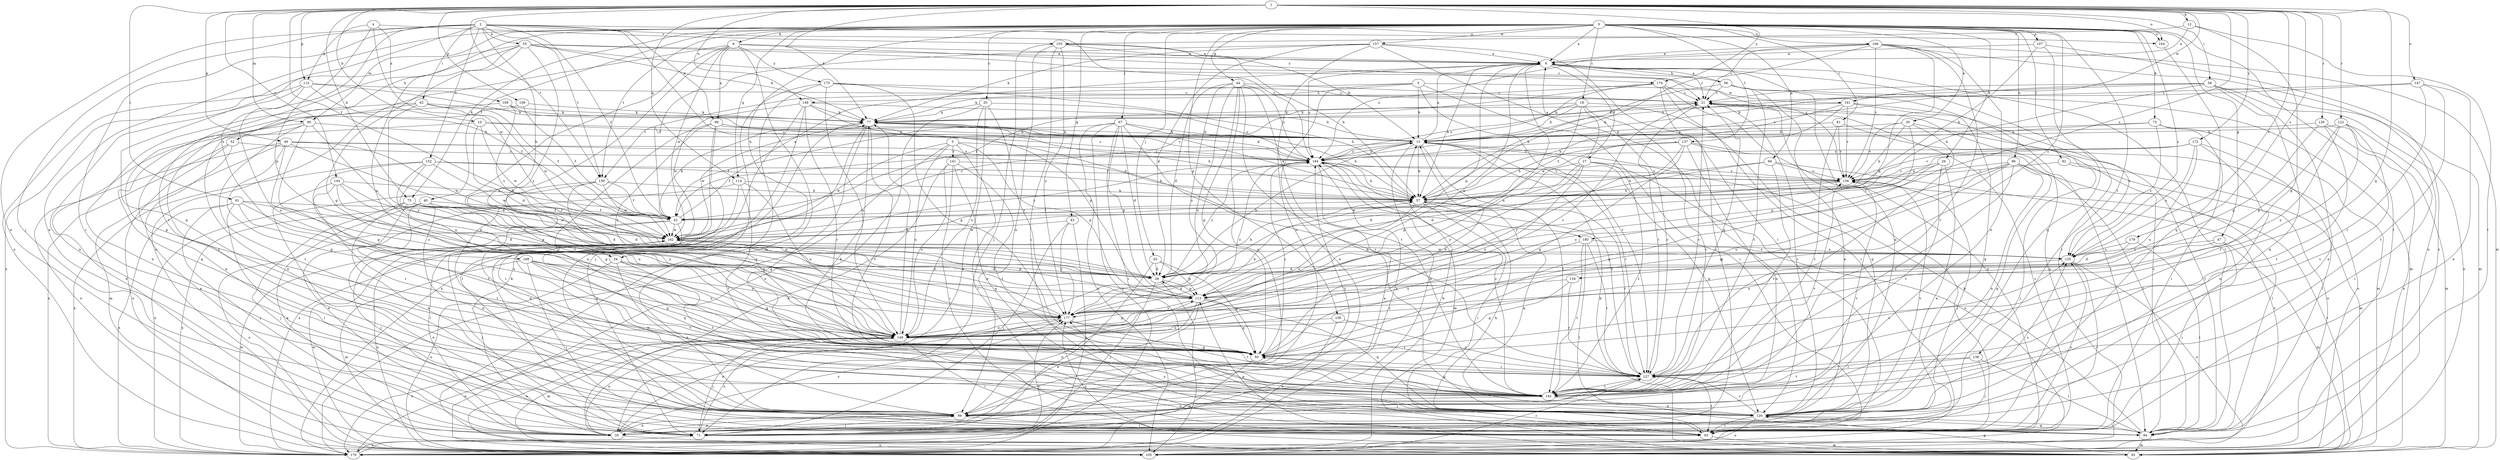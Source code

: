 strict digraph  {
0;
1;
2;
3;
4;
5;
6;
8;
10;
12;
13;
18;
20;
21;
26;
27;
28;
30;
35;
40;
42;
43;
44;
47;
49;
50;
52;
54;
55;
56;
57;
58;
61;
62;
63;
65;
66;
67;
71;
73;
75;
77;
81;
82;
84;
90;
92;
96;
98;
99;
104;
105;
106;
107;
109;
112;
113;
114;
120;
122;
126;
127;
134;
135;
137;
138;
139;
141;
142;
144;
147;
148;
149;
152;
155;
156;
157;
161;
162;
166;
168;
169;
170;
172;
174;
175;
177;
179;
180;
184;
0 -> 6  [label=a];
0 -> 8  [label=b];
0 -> 18  [label=c];
0 -> 20  [label=c];
0 -> 26  [label=d];
0 -> 30  [label=e];
0 -> 35  [label=e];
0 -> 40  [label=f];
0 -> 43  [label=g];
0 -> 44  [label=g];
0 -> 47  [label=g];
0 -> 52  [label=h];
0 -> 54  [label=h];
0 -> 65  [label=j];
0 -> 66  [label=j];
0 -> 67  [label=j];
0 -> 73  [label=k];
0 -> 75  [label=k];
0 -> 81  [label=l];
0 -> 82  [label=l];
0 -> 84  [label=l];
0 -> 90  [label=m];
0 -> 96  [label=n];
0 -> 104  [label=o];
0 -> 106  [label=p];
0 -> 107  [label=p];
0 -> 114  [label=q];
0 -> 134  [label=s];
0 -> 135  [label=s];
0 -> 137  [label=t];
0 -> 138  [label=t];
0 -> 139  [label=t];
0 -> 157  [label=w];
0 -> 166  [label=x];
1 -> 10  [label=b];
1 -> 12  [label=b];
1 -> 42  [label=f];
1 -> 49  [label=g];
1 -> 50  [label=g];
1 -> 58  [label=i];
1 -> 61  [label=i];
1 -> 75  [label=k];
1 -> 77  [label=k];
1 -> 90  [label=m];
1 -> 104  [label=o];
1 -> 109  [label=p];
1 -> 112  [label=p];
1 -> 114  [label=q];
1 -> 122  [label=r];
1 -> 126  [label=r];
1 -> 135  [label=s];
1 -> 139  [label=t];
1 -> 144  [label=u];
1 -> 147  [label=u];
1 -> 148  [label=u];
1 -> 161  [label=w];
1 -> 172  [label=y];
1 -> 174  [label=y];
1 -> 179  [label=z];
1 -> 180  [label=z];
2 -> 35  [label=e];
2 -> 42  [label=f];
2 -> 54  [label=h];
2 -> 55  [label=h];
2 -> 62  [label=i];
2 -> 63  [label=i];
2 -> 71  [label=j];
2 -> 98  [label=n];
2 -> 104  [label=o];
2 -> 120  [label=q];
2 -> 139  [label=t];
2 -> 152  [label=v];
2 -> 168  [label=x];
2 -> 180  [label=z];
2 -> 184  [label=z];
3 -> 13  [label=b];
3 -> 35  [label=e];
3 -> 63  [label=i];
3 -> 127  [label=r];
3 -> 139  [label=t];
3 -> 148  [label=u];
3 -> 161  [label=w];
4 -> 112  [label=p];
4 -> 113  [label=p];
4 -> 155  [label=v];
4 -> 162  [label=w];
4 -> 169  [label=x];
5 -> 63  [label=i];
5 -> 113  [label=p];
5 -> 141  [label=t];
5 -> 149  [label=u];
5 -> 162  [label=w];
5 -> 170  [label=x];
5 -> 184  [label=z];
6 -> 21  [label=c];
6 -> 27  [label=d];
6 -> 56  [label=h];
6 -> 57  [label=h];
6 -> 63  [label=i];
6 -> 84  [label=l];
6 -> 113  [label=p];
6 -> 120  [label=q];
6 -> 149  [label=u];
6 -> 184  [label=z];
8 -> 6  [label=a];
8 -> 92  [label=m];
8 -> 98  [label=n];
8 -> 99  [label=n];
8 -> 105  [label=o];
8 -> 149  [label=u];
8 -> 162  [label=w];
8 -> 174  [label=y];
8 -> 175  [label=y];
10 -> 13  [label=b];
10 -> 28  [label=d];
10 -> 99  [label=n];
10 -> 162  [label=w];
10 -> 184  [label=z];
12 -> 6  [label=a];
12 -> 50  [label=g];
12 -> 84  [label=l];
12 -> 155  [label=v];
13 -> 6  [label=a];
13 -> 42  [label=f];
13 -> 57  [label=h];
13 -> 77  [label=k];
13 -> 99  [label=n];
13 -> 120  [label=q];
13 -> 127  [label=r];
13 -> 142  [label=t];
13 -> 184  [label=z];
18 -> 13  [label=b];
18 -> 42  [label=f];
18 -> 77  [label=k];
18 -> 120  [label=q];
18 -> 127  [label=r];
18 -> 142  [label=t];
18 -> 184  [label=z];
20 -> 35  [label=e];
20 -> 77  [label=k];
20 -> 105  [label=o];
20 -> 149  [label=u];
20 -> 177  [label=y];
20 -> 184  [label=z];
21 -> 77  [label=k];
21 -> 84  [label=l];
21 -> 127  [label=r];
26 -> 35  [label=e];
26 -> 42  [label=f];
26 -> 50  [label=g];
26 -> 142  [label=t];
26 -> 156  [label=v];
27 -> 6  [label=a];
27 -> 28  [label=d];
27 -> 105  [label=o];
27 -> 113  [label=p];
27 -> 142  [label=t];
27 -> 149  [label=u];
27 -> 156  [label=v];
27 -> 177  [label=y];
28 -> 13  [label=b];
28 -> 57  [label=h];
28 -> 71  [label=j];
28 -> 105  [label=o];
28 -> 113  [label=p];
28 -> 184  [label=z];
30 -> 13  [label=b];
30 -> 57  [label=h];
30 -> 84  [label=l];
30 -> 113  [label=p];
30 -> 127  [label=r];
30 -> 156  [label=v];
35 -> 77  [label=k];
35 -> 99  [label=n];
35 -> 105  [label=o];
35 -> 149  [label=u];
35 -> 177  [label=y];
40 -> 28  [label=d];
40 -> 35  [label=e];
40 -> 42  [label=f];
40 -> 84  [label=l];
40 -> 99  [label=n];
40 -> 170  [label=x];
42 -> 6  [label=a];
42 -> 71  [label=j];
42 -> 77  [label=k];
42 -> 105  [label=o];
42 -> 120  [label=q];
42 -> 162  [label=w];
43 -> 71  [label=j];
43 -> 162  [label=w];
43 -> 170  [label=x];
43 -> 177  [label=y];
44 -> 21  [label=c];
44 -> 28  [label=d];
44 -> 50  [label=g];
44 -> 99  [label=n];
44 -> 120  [label=q];
44 -> 142  [label=t];
44 -> 149  [label=u];
44 -> 177  [label=y];
44 -> 184  [label=z];
47 -> 63  [label=i];
47 -> 92  [label=m];
47 -> 135  [label=s];
47 -> 149  [label=u];
49 -> 28  [label=d];
49 -> 50  [label=g];
49 -> 57  [label=h];
49 -> 92  [label=m];
49 -> 105  [label=o];
49 -> 149  [label=u];
49 -> 162  [label=w];
49 -> 184  [label=z];
50 -> 13  [label=b];
50 -> 127  [label=r];
50 -> 184  [label=z];
50 -> 170  [label=n];
52 -> 35  [label=e];
52 -> 105  [label=o];
52 -> 170  [label=x];
52 -> 184  [label=z];
54 -> 28  [label=d];
54 -> 50  [label=g];
54 -> 99  [label=n];
54 -> 105  [label=o];
54 -> 142  [label=t];
55 -> 6  [label=a];
55 -> 21  [label=c];
55 -> 50  [label=g];
55 -> 77  [label=k];
55 -> 105  [label=o];
55 -> 142  [label=t];
55 -> 149  [label=u];
55 -> 156  [label=v];
55 -> 177  [label=y];
56 -> 6  [label=a];
56 -> 21  [label=c];
56 -> 35  [label=e];
56 -> 57  [label=h];
56 -> 92  [label=m];
56 -> 105  [label=o];
56 -> 142  [label=t];
57 -> 42  [label=f];
57 -> 63  [label=i];
57 -> 77  [label=k];
57 -> 120  [label=q];
57 -> 127  [label=r];
57 -> 149  [label=u];
58 -> 13  [label=b];
58 -> 21  [label=c];
58 -> 35  [label=e];
58 -> 57  [label=h];
58 -> 92  [label=m];
58 -> 105  [label=o];
58 -> 120  [label=q];
58 -> 184  [label=z];
61 -> 28  [label=d];
61 -> 42  [label=f];
61 -> 71  [label=j];
61 -> 84  [label=l];
61 -> 149  [label=u];
61 -> 170  [label=x];
61 -> 177  [label=y];
62 -> 42  [label=f];
62 -> 77  [label=k];
62 -> 99  [label=n];
62 -> 142  [label=t];
62 -> 162  [label=w];
62 -> 177  [label=y];
63 -> 21  [label=c];
63 -> 57  [label=h];
63 -> 92  [label=m];
63 -> 135  [label=s];
63 -> 177  [label=y];
65 -> 28  [label=d];
65 -> 50  [label=g];
65 -> 71  [label=j];
65 -> 113  [label=p];
66 -> 28  [label=d];
66 -> 57  [label=h];
66 -> 142  [label=t];
66 -> 156  [label=v];
66 -> 170  [label=x];
67 -> 13  [label=b];
67 -> 28  [label=d];
67 -> 42  [label=f];
67 -> 57  [label=h];
67 -> 63  [label=i];
67 -> 105  [label=o];
67 -> 113  [label=p];
67 -> 127  [label=r];
67 -> 170  [label=x];
71 -> 149  [label=u];
71 -> 170  [label=x];
73 -> 13  [label=b];
73 -> 63  [label=i];
73 -> 92  [label=m];
73 -> 135  [label=s];
73 -> 184  [label=z];
75 -> 28  [label=d];
75 -> 42  [label=f];
75 -> 71  [label=j];
75 -> 99  [label=n];
75 -> 113  [label=p];
75 -> 142  [label=t];
75 -> 162  [label=w];
75 -> 177  [label=y];
77 -> 13  [label=b];
77 -> 120  [label=q];
77 -> 142  [label=t];
77 -> 162  [label=w];
77 -> 170  [label=x];
81 -> 13  [label=b];
81 -> 105  [label=o];
81 -> 142  [label=t];
81 -> 156  [label=v];
82 -> 71  [label=j];
82 -> 92  [label=m];
82 -> 156  [label=v];
84 -> 13  [label=b];
84 -> 21  [label=c];
84 -> 92  [label=m];
84 -> 120  [label=q];
90 -> 13  [label=b];
90 -> 35  [label=e];
90 -> 50  [label=g];
90 -> 99  [label=n];
90 -> 142  [label=t];
90 -> 149  [label=u];
92 -> 13  [label=b];
92 -> 113  [label=p];
92 -> 120  [label=q];
92 -> 156  [label=v];
92 -> 177  [label=y];
96 -> 50  [label=g];
96 -> 84  [label=l];
96 -> 99  [label=n];
96 -> 120  [label=q];
96 -> 127  [label=r];
96 -> 149  [label=u];
96 -> 156  [label=v];
96 -> 177  [label=y];
98 -> 13  [label=b];
98 -> 57  [label=h];
98 -> 63  [label=i];
98 -> 84  [label=l];
98 -> 127  [label=r];
98 -> 177  [label=y];
98 -> 184  [label=z];
99 -> 35  [label=e];
99 -> 63  [label=i];
99 -> 71  [label=j];
99 -> 156  [label=v];
99 -> 184  [label=z];
104 -> 120  [label=q];
105 -> 13  [label=b];
105 -> 127  [label=r];
105 -> 162  [label=w];
106 -> 127  [label=r];
106 -> 149  [label=u];
106 -> 170  [label=x];
107 -> 6  [label=a];
107 -> 57  [label=h];
107 -> 120  [label=q];
107 -> 170  [label=x];
109 -> 42  [label=f];
109 -> 77  [label=k];
109 -> 120  [label=q];
112 -> 13  [label=b];
112 -> 21  [label=c];
112 -> 42  [label=f];
112 -> 99  [label=n];
112 -> 149  [label=u];
112 -> 170  [label=x];
113 -> 28  [label=d];
113 -> 35  [label=e];
113 -> 50  [label=g];
113 -> 99  [label=n];
113 -> 120  [label=q];
113 -> 177  [label=y];
114 -> 35  [label=e];
114 -> 57  [label=h];
114 -> 142  [label=t];
114 -> 149  [label=u];
114 -> 170  [label=x];
120 -> 21  [label=c];
120 -> 63  [label=i];
120 -> 84  [label=l];
120 -> 105  [label=o];
120 -> 127  [label=r];
120 -> 135  [label=s];
120 -> 156  [label=v];
120 -> 162  [label=w];
122 -> 13  [label=b];
122 -> 63  [label=i];
122 -> 113  [label=p];
122 -> 127  [label=r];
122 -> 142  [label=t];
122 -> 177  [label=y];
126 -> 13  [label=b];
126 -> 92  [label=m];
126 -> 113  [label=p];
126 -> 142  [label=t];
126 -> 170  [label=x];
127 -> 21  [label=c];
127 -> 63  [label=i];
127 -> 71  [label=j];
127 -> 135  [label=s];
127 -> 142  [label=t];
127 -> 184  [label=z];
134 -> 50  [label=g];
134 -> 113  [label=p];
134 -> 127  [label=r];
135 -> 28  [label=d];
135 -> 63  [label=i];
135 -> 105  [label=o];
135 -> 162  [label=w];
137 -> 50  [label=g];
137 -> 57  [label=h];
137 -> 84  [label=l];
137 -> 99  [label=n];
137 -> 105  [label=o];
137 -> 177  [label=y];
137 -> 184  [label=z];
138 -> 71  [label=j];
138 -> 84  [label=l];
138 -> 127  [label=r];
138 -> 142  [label=t];
139 -> 42  [label=f];
139 -> 50  [label=g];
139 -> 57  [label=h];
139 -> 120  [label=q];
139 -> 162  [label=w];
139 -> 170  [label=x];
141 -> 35  [label=e];
141 -> 63  [label=i];
141 -> 120  [label=q];
141 -> 142  [label=t];
141 -> 149  [label=u];
141 -> 156  [label=v];
142 -> 21  [label=c];
142 -> 50  [label=g];
142 -> 77  [label=k];
142 -> 99  [label=n];
142 -> 120  [label=q];
142 -> 156  [label=v];
142 -> 184  [label=z];
144 -> 28  [label=d];
144 -> 57  [label=h];
144 -> 84  [label=l];
144 -> 113  [label=p];
144 -> 127  [label=r];
144 -> 149  [label=u];
147 -> 13  [label=b];
147 -> 21  [label=c];
147 -> 35  [label=e];
147 -> 127  [label=r];
147 -> 142  [label=t];
148 -> 13  [label=b];
148 -> 71  [label=j];
148 -> 77  [label=k];
148 -> 99  [label=n];
148 -> 113  [label=p];
148 -> 127  [label=r];
148 -> 162  [label=w];
149 -> 21  [label=c];
149 -> 50  [label=g];
149 -> 63  [label=i];
149 -> 71  [label=j];
149 -> 77  [label=k];
149 -> 92  [label=m];
149 -> 105  [label=o];
149 -> 113  [label=p];
149 -> 170  [label=x];
152 -> 50  [label=g];
152 -> 57  [label=h];
152 -> 142  [label=t];
152 -> 149  [label=u];
152 -> 156  [label=v];
152 -> 162  [label=w];
152 -> 170  [label=x];
155 -> 6  [label=a];
155 -> 13  [label=b];
155 -> 57  [label=h];
155 -> 63  [label=i];
155 -> 71  [label=j];
155 -> 99  [label=n];
155 -> 177  [label=y];
156 -> 57  [label=h];
156 -> 71  [label=j];
156 -> 162  [label=w];
157 -> 6  [label=a];
157 -> 28  [label=d];
157 -> 42  [label=f];
157 -> 63  [label=i];
157 -> 77  [label=k];
157 -> 99  [label=n];
157 -> 120  [label=q];
161 -> 57  [label=h];
161 -> 77  [label=k];
161 -> 120  [label=q];
161 -> 135  [label=s];
161 -> 156  [label=v];
161 -> 162  [label=w];
162 -> 21  [label=c];
162 -> 35  [label=e];
162 -> 71  [label=j];
162 -> 105  [label=o];
162 -> 113  [label=p];
162 -> 135  [label=s];
162 -> 184  [label=z];
166 -> 6  [label=a];
166 -> 21  [label=c];
166 -> 57  [label=h];
166 -> 92  [label=m];
166 -> 99  [label=n];
166 -> 105  [label=o];
166 -> 113  [label=p];
166 -> 142  [label=t];
166 -> 156  [label=v];
166 -> 184  [label=z];
168 -> 28  [label=d];
168 -> 50  [label=g];
168 -> 63  [label=i];
168 -> 92  [label=m];
168 -> 142  [label=t];
168 -> 149  [label=u];
168 -> 177  [label=y];
169 -> 13  [label=b];
169 -> 50  [label=g];
169 -> 77  [label=k];
169 -> 135  [label=s];
170 -> 21  [label=c];
170 -> 149  [label=u];
170 -> 162  [label=w];
170 -> 177  [label=y];
170 -> 184  [label=z];
172 -> 57  [label=h];
172 -> 84  [label=l];
172 -> 99  [label=n];
172 -> 135  [label=s];
172 -> 149  [label=u];
172 -> 156  [label=v];
172 -> 184  [label=z];
174 -> 13  [label=b];
174 -> 21  [label=c];
174 -> 42  [label=f];
174 -> 63  [label=i];
174 -> 71  [label=j];
174 -> 77  [label=k];
174 -> 170  [label=x];
175 -> 21  [label=c];
175 -> 50  [label=g];
175 -> 57  [label=h];
175 -> 71  [label=j];
175 -> 99  [label=n];
175 -> 149  [label=u];
177 -> 6  [label=a];
177 -> 35  [label=e];
177 -> 57  [label=h];
177 -> 127  [label=r];
177 -> 142  [label=t];
177 -> 149  [label=u];
177 -> 162  [label=w];
177 -> 184  [label=z];
179 -> 28  [label=d];
179 -> 84  [label=l];
179 -> 135  [label=s];
180 -> 84  [label=l];
180 -> 127  [label=r];
180 -> 135  [label=s];
180 -> 142  [label=t];
180 -> 149  [label=u];
184 -> 13  [label=b];
184 -> 35  [label=e];
184 -> 57  [label=h];
184 -> 77  [label=k];
184 -> 92  [label=m];
184 -> 156  [label=v];
}
